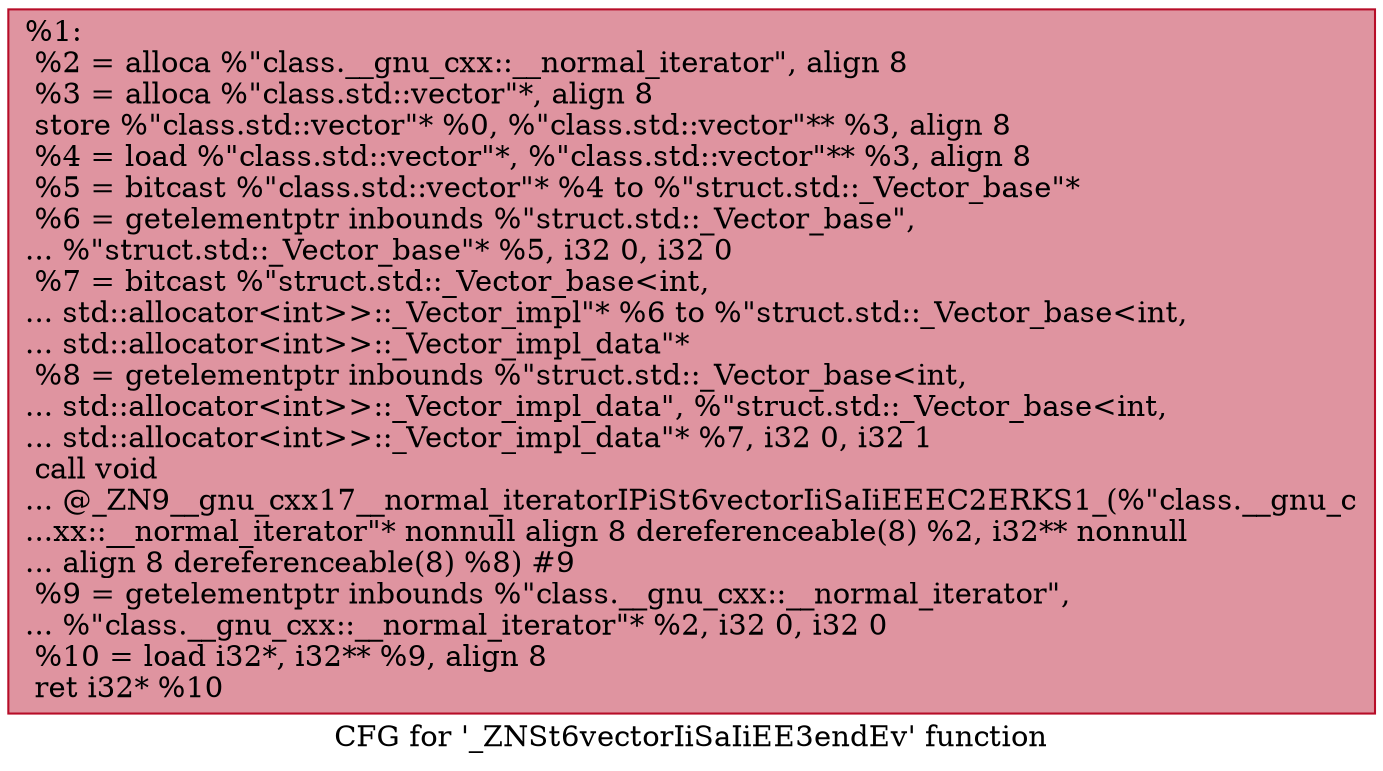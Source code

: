 digraph "CFG for '_ZNSt6vectorIiSaIiEE3endEv' function" {
	label="CFG for '_ZNSt6vectorIiSaIiEE3endEv' function";

	Node0x556e2802b550 [shape=record,color="#b70d28ff", style=filled, fillcolor="#b70d2870",label="{%1:\l  %2 = alloca %\"class.__gnu_cxx::__normal_iterator\", align 8\l  %3 = alloca %\"class.std::vector\"*, align 8\l  store %\"class.std::vector\"* %0, %\"class.std::vector\"** %3, align 8\l  %4 = load %\"class.std::vector\"*, %\"class.std::vector\"** %3, align 8\l  %5 = bitcast %\"class.std::vector\"* %4 to %\"struct.std::_Vector_base\"*\l  %6 = getelementptr inbounds %\"struct.std::_Vector_base\",\l... %\"struct.std::_Vector_base\"* %5, i32 0, i32 0\l  %7 = bitcast %\"struct.std::_Vector_base\<int,\l... std::allocator\<int\>\>::_Vector_impl\"* %6 to %\"struct.std::_Vector_base\<int,\l... std::allocator\<int\>\>::_Vector_impl_data\"*\l  %8 = getelementptr inbounds %\"struct.std::_Vector_base\<int,\l... std::allocator\<int\>\>::_Vector_impl_data\", %\"struct.std::_Vector_base\<int,\l... std::allocator\<int\>\>::_Vector_impl_data\"* %7, i32 0, i32 1\l  call void\l... @_ZN9__gnu_cxx17__normal_iteratorIPiSt6vectorIiSaIiEEEC2ERKS1_(%\"class.__gnu_c\l...xx::__normal_iterator\"* nonnull align 8 dereferenceable(8) %2, i32** nonnull\l... align 8 dereferenceable(8) %8) #9\l  %9 = getelementptr inbounds %\"class.__gnu_cxx::__normal_iterator\",\l... %\"class.__gnu_cxx::__normal_iterator\"* %2, i32 0, i32 0\l  %10 = load i32*, i32** %9, align 8\l  ret i32* %10\l}"];
}

